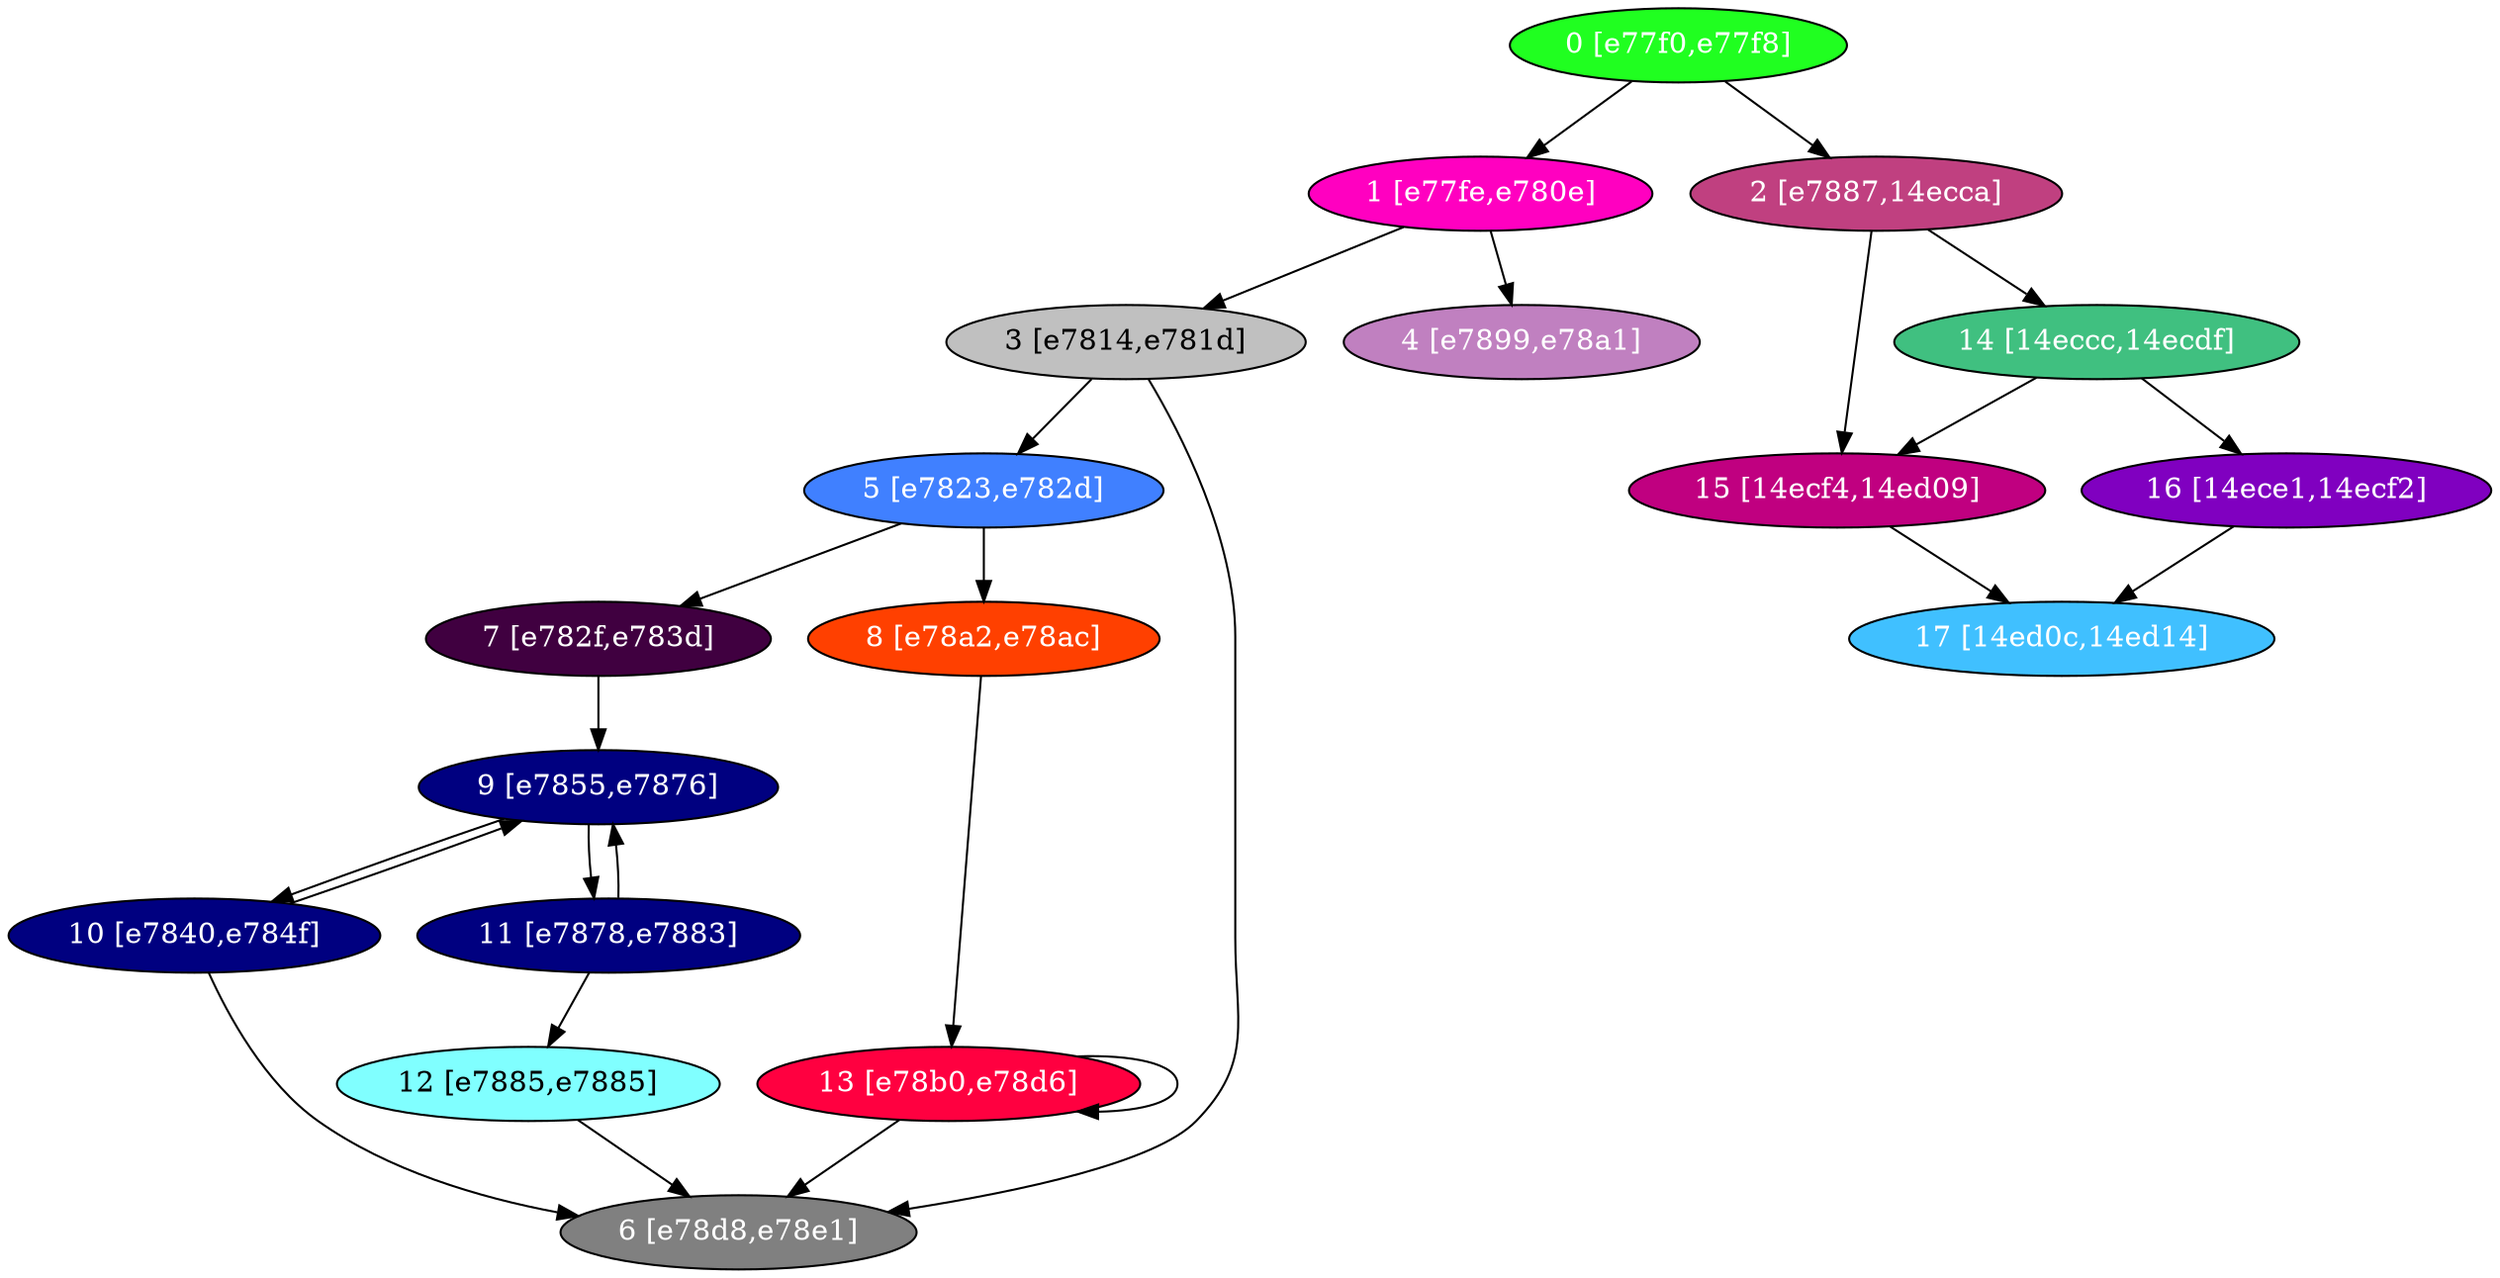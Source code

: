 diGraph libnss3{
	libnss3_0  [style=filled fillcolor="#20FF20" fontcolor="#ffffff" shape=oval label="0 [e77f0,e77f8]"]
	libnss3_1  [style=filled fillcolor="#FF00C0" fontcolor="#ffffff" shape=oval label="1 [e77fe,e780e]"]
	libnss3_2  [style=filled fillcolor="#C04080" fontcolor="#ffffff" shape=oval label="2 [e7887,14ecca]"]
	libnss3_3  [style=filled fillcolor="#C0C0C0" fontcolor="#000000" shape=oval label="3 [e7814,e781d]"]
	libnss3_4  [style=filled fillcolor="#C080C0" fontcolor="#ffffff" shape=oval label="4 [e7899,e78a1]"]
	libnss3_5  [style=filled fillcolor="#4080FF" fontcolor="#ffffff" shape=oval label="5 [e7823,e782d]"]
	libnss3_6  [style=filled fillcolor="#808080" fontcolor="#ffffff" shape=oval label="6 [e78d8,e78e1]"]
	libnss3_7  [style=filled fillcolor="#400040" fontcolor="#ffffff" shape=oval label="7 [e782f,e783d]"]
	libnss3_8  [style=filled fillcolor="#FF4000" fontcolor="#ffffff" shape=oval label="8 [e78a2,e78ac]"]
	libnss3_9  [style=filled fillcolor="#000080" fontcolor="#ffffff" shape=oval label="9 [e7855,e7876]"]
	libnss3_a  [style=filled fillcolor="#000080" fontcolor="#ffffff" shape=oval label="10 [e7840,e784f]"]
	libnss3_b  [style=filled fillcolor="#000080" fontcolor="#ffffff" shape=oval label="11 [e7878,e7883]"]
	libnss3_c  [style=filled fillcolor="#80FFFF" fontcolor="#000000" shape=oval label="12 [e7885,e7885]"]
	libnss3_d  [style=filled fillcolor="#FF0040" fontcolor="#ffffff" shape=oval label="13 [e78b0,e78d6]"]
	libnss3_e  [style=filled fillcolor="#40C080" fontcolor="#ffffff" shape=oval label="14 [14eccc,14ecdf]"]
	libnss3_f  [style=filled fillcolor="#C00080" fontcolor="#ffffff" shape=oval label="15 [14ecf4,14ed09]"]
	libnss3_10  [style=filled fillcolor="#8000C0" fontcolor="#ffffff" shape=oval label="16 [14ece1,14ecf2]"]
	libnss3_11  [style=filled fillcolor="#40C0FF" fontcolor="#ffffff" shape=oval label="17 [14ed0c,14ed14]"]

	libnss3_0 -> libnss3_1
	libnss3_0 -> libnss3_2
	libnss3_1 -> libnss3_3
	libnss3_1 -> libnss3_4
	libnss3_2 -> libnss3_e
	libnss3_2 -> libnss3_f
	libnss3_3 -> libnss3_5
	libnss3_3 -> libnss3_6
	libnss3_5 -> libnss3_7
	libnss3_5 -> libnss3_8
	libnss3_7 -> libnss3_9
	libnss3_8 -> libnss3_d
	libnss3_9 -> libnss3_a
	libnss3_9 -> libnss3_b
	libnss3_a -> libnss3_6
	libnss3_a -> libnss3_9
	libnss3_b -> libnss3_9
	libnss3_b -> libnss3_c
	libnss3_c -> libnss3_6
	libnss3_d -> libnss3_6
	libnss3_d -> libnss3_d
	libnss3_e -> libnss3_f
	libnss3_e -> libnss3_10
	libnss3_f -> libnss3_11
	libnss3_10 -> libnss3_11
}
